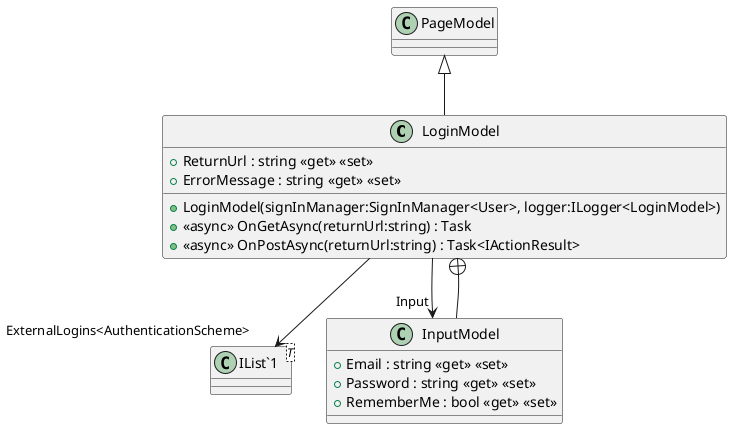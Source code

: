 @startuml
class LoginModel {
    + LoginModel(signInManager:SignInManager<User>, logger:ILogger<LoginModel>)
    + ReturnUrl : string <<get>> <<set>>
    + ErrorMessage : string <<get>> <<set>>
    + <<async>> OnGetAsync(returnUrl:string) : Task
    + <<async>> OnPostAsync(returnUrl:string) : Task<IActionResult>
}
class "IList`1"<T> {
}
class InputModel {
    + Email : string <<get>> <<set>>
    + Password : string <<get>> <<set>>
    + RememberMe : bool <<get>> <<set>>
}
PageModel <|-- LoginModel
LoginModel --> "Input" InputModel
LoginModel --> "ExternalLogins<AuthenticationScheme>" "IList`1"
LoginModel +-- InputModel
@enduml
